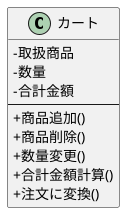 @startuml カート
skinparam classAttributeIconSize 0

class カート {
  - 取扱商品
  - 数量
  - 合計金額
  --
  + 商品追加()
  + 商品削除()
  + 数量変更()
  + 合計金額計算()
  + 注文に変換()
}

@enduml
